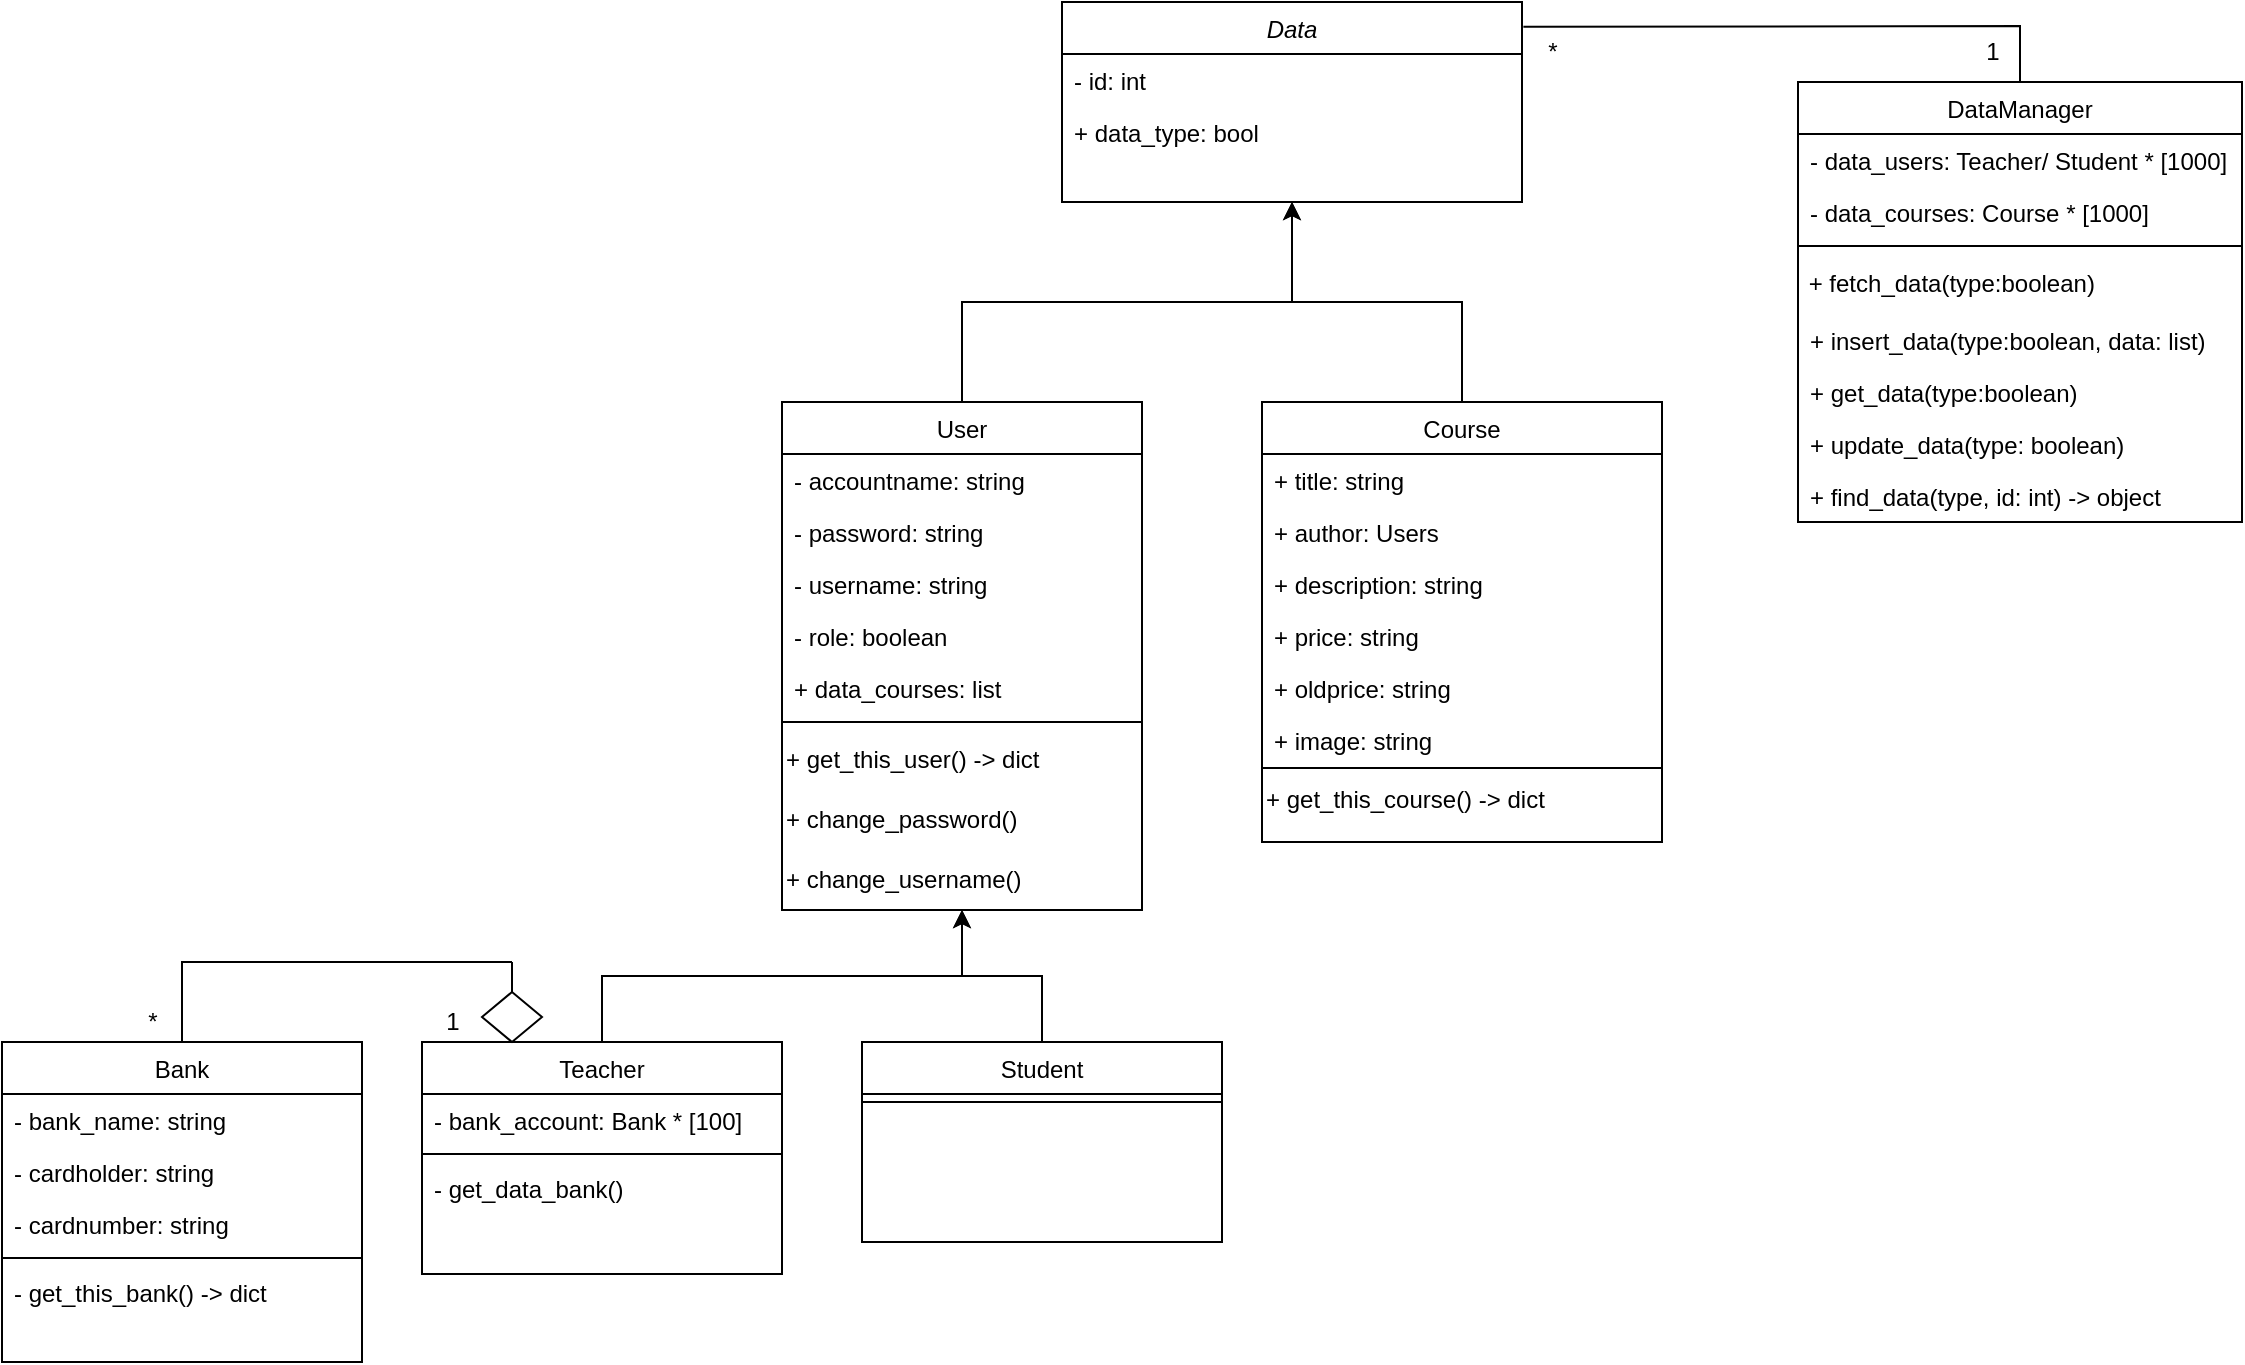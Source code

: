 <mxfile version="24.4.13" type="device">
  <diagram id="C5RBs43oDa-KdzZeNtuy" name="Page-1">
    <mxGraphModel dx="1783" dy="569" grid="1" gridSize="10" guides="1" tooltips="1" connect="1" arrows="1" fold="1" page="1" pageScale="1" pageWidth="827" pageHeight="1169" math="0" shadow="0">
      <root>
        <mxCell id="WIyWlLk6GJQsqaUBKTNV-0" />
        <mxCell id="WIyWlLk6GJQsqaUBKTNV-1" parent="WIyWlLk6GJQsqaUBKTNV-0" />
        <mxCell id="zkfFHV4jXpPFQw0GAbJ--0" value="Data" style="swimlane;fontStyle=2;align=center;verticalAlign=top;childLayout=stackLayout;horizontal=1;startSize=26;horizontalStack=0;resizeParent=1;resizeLast=0;collapsible=1;marginBottom=0;rounded=0;shadow=0;strokeWidth=1;" parent="WIyWlLk6GJQsqaUBKTNV-1" vertex="1">
          <mxGeometry x="140" y="80" width="230" height="100" as="geometry">
            <mxRectangle x="230" y="140" width="160" height="26" as="alternateBounds" />
          </mxGeometry>
        </mxCell>
        <mxCell id="dGWZSjaGaNEGDS7ft2SP-1" value="- id: int" style="text;align=left;verticalAlign=top;spacingLeft=4;spacingRight=4;overflow=hidden;rotatable=0;points=[[0,0.5],[1,0.5]];portConstraint=eastwest;rounded=0;shadow=0;html=0;" parent="zkfFHV4jXpPFQw0GAbJ--0" vertex="1">
          <mxGeometry y="26" width="230" height="26" as="geometry" />
        </mxCell>
        <mxCell id="V5tZjTN5XGr2il_91O5r-17" value="+ data_type: bool" style="text;align=left;verticalAlign=top;spacingLeft=4;spacingRight=4;overflow=hidden;rotatable=0;points=[[0,0.5],[1,0.5]];portConstraint=eastwest;rounded=0;shadow=0;html=0;" parent="zkfFHV4jXpPFQw0GAbJ--0" vertex="1">
          <mxGeometry y="52" width="230" height="26" as="geometry" />
        </mxCell>
        <mxCell id="V5tZjTN5XGr2il_91O5r-1" style="edgeStyle=orthogonalEdgeStyle;rounded=0;orthogonalLoop=1;jettySize=auto;html=1;entryX=0.5;entryY=1;entryDx=0;entryDy=0;" parent="WIyWlLk6GJQsqaUBKTNV-1" source="zkfFHV4jXpPFQw0GAbJ--13" target="zkfFHV4jXpPFQw0GAbJ--0" edge="1">
          <mxGeometry relative="1" as="geometry" />
        </mxCell>
        <mxCell id="zkfFHV4jXpPFQw0GAbJ--13" value="Course" style="swimlane;fontStyle=0;align=center;verticalAlign=top;childLayout=stackLayout;horizontal=1;startSize=26;horizontalStack=0;resizeParent=1;resizeLast=0;collapsible=1;marginBottom=0;rounded=0;shadow=0;strokeWidth=1;" parent="WIyWlLk6GJQsqaUBKTNV-1" vertex="1">
          <mxGeometry x="240" y="280" width="200" height="220" as="geometry">
            <mxRectangle x="340" y="380" width="170" height="26" as="alternateBounds" />
          </mxGeometry>
        </mxCell>
        <mxCell id="zkfFHV4jXpPFQw0GAbJ--14" value="+ title: string" style="text;align=left;verticalAlign=top;spacingLeft=4;spacingRight=4;overflow=hidden;rotatable=0;points=[[0,0.5],[1,0.5]];portConstraint=eastwest;" parent="zkfFHV4jXpPFQw0GAbJ--13" vertex="1">
          <mxGeometry y="26" width="200" height="26" as="geometry" />
        </mxCell>
        <mxCell id="V5tZjTN5XGr2il_91O5r-4" value="+ author: Users" style="text;align=left;verticalAlign=top;spacingLeft=4;spacingRight=4;overflow=hidden;rotatable=0;points=[[0,0.5],[1,0.5]];portConstraint=eastwest;" parent="zkfFHV4jXpPFQw0GAbJ--13" vertex="1">
          <mxGeometry y="52" width="200" height="26" as="geometry" />
        </mxCell>
        <mxCell id="V5tZjTN5XGr2il_91O5r-5" value="+ description: string" style="text;align=left;verticalAlign=top;spacingLeft=4;spacingRight=4;overflow=hidden;rotatable=0;points=[[0,0.5],[1,0.5]];portConstraint=eastwest;" parent="zkfFHV4jXpPFQw0GAbJ--13" vertex="1">
          <mxGeometry y="78" width="200" height="26" as="geometry" />
        </mxCell>
        <mxCell id="V5tZjTN5XGr2il_91O5r-13" value="+ price: string" style="text;align=left;verticalAlign=top;spacingLeft=4;spacingRight=4;overflow=hidden;rotatable=0;points=[[0,0.5],[1,0.5]];portConstraint=eastwest;" parent="zkfFHV4jXpPFQw0GAbJ--13" vertex="1">
          <mxGeometry y="104" width="200" height="26" as="geometry" />
        </mxCell>
        <mxCell id="V5tZjTN5XGr2il_91O5r-14" value="+ oldprice: string" style="text;align=left;verticalAlign=top;spacingLeft=4;spacingRight=4;overflow=hidden;rotatable=0;points=[[0,0.5],[1,0.5]];portConstraint=eastwest;" parent="zkfFHV4jXpPFQw0GAbJ--13" vertex="1">
          <mxGeometry y="130" width="200" height="26" as="geometry" />
        </mxCell>
        <mxCell id="V5tZjTN5XGr2il_91O5r-15" value="+ image: string" style="text;align=left;verticalAlign=top;spacingLeft=4;spacingRight=4;overflow=hidden;rotatable=0;points=[[0,0.5],[1,0.5]];portConstraint=eastwest;" parent="zkfFHV4jXpPFQw0GAbJ--13" vertex="1">
          <mxGeometry y="156" width="200" height="26" as="geometry" />
        </mxCell>
        <mxCell id="zkfFHV4jXpPFQw0GAbJ--15" value="" style="line;html=1;strokeWidth=1;align=left;verticalAlign=middle;spacingTop=-1;spacingLeft=3;spacingRight=3;rotatable=0;labelPosition=right;points=[];portConstraint=eastwest;" parent="zkfFHV4jXpPFQw0GAbJ--13" vertex="1">
          <mxGeometry y="182" width="200" height="2" as="geometry" />
        </mxCell>
        <mxCell id="XUHwCTbrXwd2QGcEJ7wP-3" value="+ get_this_course() -&amp;gt; dict" style="text;html=1;align=left;verticalAlign=middle;resizable=0;points=[];autosize=1;strokeColor=none;fillColor=none;" parent="zkfFHV4jXpPFQw0GAbJ--13" vertex="1">
          <mxGeometry y="184" width="200" height="30" as="geometry" />
        </mxCell>
        <mxCell id="zkfFHV4jXpPFQw0GAbJ--17" value="DataManager" style="swimlane;fontStyle=0;align=center;verticalAlign=top;childLayout=stackLayout;horizontal=1;startSize=26;horizontalStack=0;resizeParent=1;resizeLast=0;collapsible=1;marginBottom=0;rounded=0;shadow=0;strokeWidth=1;" parent="WIyWlLk6GJQsqaUBKTNV-1" vertex="1">
          <mxGeometry x="508" y="120" width="222" height="220" as="geometry">
            <mxRectangle x="550" y="140" width="160" height="26" as="alternateBounds" />
          </mxGeometry>
        </mxCell>
        <mxCell id="zkfFHV4jXpPFQw0GAbJ--18" value="- data_users: Teacher/ Student * [1000] " style="text;align=left;verticalAlign=top;spacingLeft=4;spacingRight=4;overflow=hidden;rotatable=0;points=[[0,0.5],[1,0.5]];portConstraint=eastwest;" parent="zkfFHV4jXpPFQw0GAbJ--17" vertex="1">
          <mxGeometry y="26" width="222" height="26" as="geometry" />
        </mxCell>
        <mxCell id="XUHwCTbrXwd2QGcEJ7wP-0" value="- data_courses: Course * [1000] " style="text;align=left;verticalAlign=top;spacingLeft=4;spacingRight=4;overflow=hidden;rotatable=0;points=[[0,0.5],[1,0.5]];portConstraint=eastwest;" parent="zkfFHV4jXpPFQw0GAbJ--17" vertex="1">
          <mxGeometry y="52" width="222" height="26" as="geometry" />
        </mxCell>
        <mxCell id="zkfFHV4jXpPFQw0GAbJ--23" value="" style="line;html=1;strokeWidth=1;align=left;verticalAlign=middle;spacingTop=-1;spacingLeft=3;spacingRight=3;rotatable=0;labelPosition=right;points=[];portConstraint=eastwest;" parent="zkfFHV4jXpPFQw0GAbJ--17" vertex="1">
          <mxGeometry y="78" width="222" height="8" as="geometry" />
        </mxCell>
        <mxCell id="dGWZSjaGaNEGDS7ft2SP-53" value="&amp;nbsp;+ fetch_data(type:boolean)" style="text;html=1;align=left;verticalAlign=middle;resizable=0;points=[];autosize=1;strokeColor=none;fillColor=none;" parent="zkfFHV4jXpPFQw0GAbJ--17" vertex="1">
          <mxGeometry y="86" width="222" height="30" as="geometry" />
        </mxCell>
        <mxCell id="dGWZSjaGaNEGDS7ft2SP-0" value="+ insert_data(type:boolean, data: list)" style="text;align=left;verticalAlign=top;spacingLeft=4;spacingRight=4;overflow=hidden;rotatable=0;points=[[0,0.5],[1,0.5]];portConstraint=eastwest;" parent="zkfFHV4jXpPFQw0GAbJ--17" vertex="1">
          <mxGeometry y="116" width="222" height="26" as="geometry" />
        </mxCell>
        <mxCell id="XUHwCTbrXwd2QGcEJ7wP-1" value="+ get_data(type:boolean)" style="text;align=left;verticalAlign=top;spacingLeft=4;spacingRight=4;overflow=hidden;rotatable=0;points=[[0,0.5],[1,0.5]];portConstraint=eastwest;" parent="zkfFHV4jXpPFQw0GAbJ--17" vertex="1">
          <mxGeometry y="142" width="222" height="26" as="geometry" />
        </mxCell>
        <mxCell id="XUHwCTbrXwd2QGcEJ7wP-11" value="+ update_data(type: boolean)" style="text;align=left;verticalAlign=top;spacingLeft=4;spacingRight=4;overflow=hidden;rotatable=0;points=[[0,0.5],[1,0.5]];portConstraint=eastwest;" parent="zkfFHV4jXpPFQw0GAbJ--17" vertex="1">
          <mxGeometry y="168" width="222" height="26" as="geometry" />
        </mxCell>
        <mxCell id="KX20Zn50f5C3wX6E_BQ1-1" value="+ find_data(type, id: int) -&gt; object" style="text;align=left;verticalAlign=top;spacingLeft=4;spacingRight=4;overflow=hidden;rotatable=0;points=[[0,0.5],[1,0.5]];portConstraint=eastwest;" parent="zkfFHV4jXpPFQw0GAbJ--17" vertex="1">
          <mxGeometry y="194" width="222" height="26" as="geometry" />
        </mxCell>
        <mxCell id="V5tZjTN5XGr2il_91O5r-3" style="edgeStyle=orthogonalEdgeStyle;rounded=0;orthogonalLoop=1;jettySize=auto;html=1;entryX=0.5;entryY=1;entryDx=0;entryDy=0;" parent="WIyWlLk6GJQsqaUBKTNV-1" source="dGWZSjaGaNEGDS7ft2SP-2" target="zkfFHV4jXpPFQw0GAbJ--0" edge="1">
          <mxGeometry relative="1" as="geometry">
            <Array as="points">
              <mxPoint x="90" y="230" />
              <mxPoint x="255" y="230" />
            </Array>
          </mxGeometry>
        </mxCell>
        <mxCell id="dGWZSjaGaNEGDS7ft2SP-2" value="User" style="swimlane;fontStyle=0;align=center;verticalAlign=top;childLayout=stackLayout;horizontal=1;startSize=26;horizontalStack=0;resizeParent=1;resizeLast=0;collapsible=1;marginBottom=0;rounded=0;shadow=0;strokeWidth=1;" parent="WIyWlLk6GJQsqaUBKTNV-1" vertex="1">
          <mxGeometry y="280" width="180" height="254" as="geometry">
            <mxRectangle x="130" y="380" width="160" height="26" as="alternateBounds" />
          </mxGeometry>
        </mxCell>
        <mxCell id="dGWZSjaGaNEGDS7ft2SP-3" value="- accountname: string" style="text;align=left;verticalAlign=top;spacingLeft=4;spacingRight=4;overflow=hidden;rotatable=0;points=[[0,0.5],[1,0.5]];portConstraint=eastwest;" parent="dGWZSjaGaNEGDS7ft2SP-2" vertex="1">
          <mxGeometry y="26" width="180" height="26" as="geometry" />
        </mxCell>
        <mxCell id="dGWZSjaGaNEGDS7ft2SP-11" value="- password: string" style="text;align=left;verticalAlign=top;spacingLeft=4;spacingRight=4;overflow=hidden;rotatable=0;points=[[0,0.5],[1,0.5]];portConstraint=eastwest;rounded=0;shadow=0;html=0;" parent="dGWZSjaGaNEGDS7ft2SP-2" vertex="1">
          <mxGeometry y="52" width="180" height="26" as="geometry" />
        </mxCell>
        <mxCell id="dGWZSjaGaNEGDS7ft2SP-4" value="- username: string" style="text;align=left;verticalAlign=top;spacingLeft=4;spacingRight=4;overflow=hidden;rotatable=0;points=[[0,0.5],[1,0.5]];portConstraint=eastwest;rounded=0;shadow=0;html=0;" parent="dGWZSjaGaNEGDS7ft2SP-2" vertex="1">
          <mxGeometry y="78" width="180" height="26" as="geometry" />
        </mxCell>
        <mxCell id="dGWZSjaGaNEGDS7ft2SP-12" value="- role: boolean" style="text;align=left;verticalAlign=top;spacingLeft=4;spacingRight=4;overflow=hidden;rotatable=0;points=[[0,0.5],[1,0.5]];portConstraint=eastwest;rounded=0;shadow=0;html=0;" parent="dGWZSjaGaNEGDS7ft2SP-2" vertex="1">
          <mxGeometry y="104" width="180" height="26" as="geometry" />
        </mxCell>
        <mxCell id="dGWZSjaGaNEGDS7ft2SP-23" value="+ data_courses: list" style="text;align=left;verticalAlign=top;spacingLeft=4;spacingRight=4;overflow=hidden;rotatable=0;points=[[0,0.5],[1,0.5]];portConstraint=eastwest;rounded=0;shadow=0;html=0;" parent="dGWZSjaGaNEGDS7ft2SP-2" vertex="1">
          <mxGeometry y="130" width="180" height="26" as="geometry" />
        </mxCell>
        <mxCell id="dGWZSjaGaNEGDS7ft2SP-5" value="" style="line;html=1;strokeWidth=1;align=left;verticalAlign=middle;spacingTop=-1;spacingLeft=3;spacingRight=3;rotatable=0;labelPosition=right;points=[];portConstraint=eastwest;" parent="dGWZSjaGaNEGDS7ft2SP-2" vertex="1">
          <mxGeometry y="156" width="180" height="8" as="geometry" />
        </mxCell>
        <mxCell id="XUHwCTbrXwd2QGcEJ7wP-2" value="+ get_this_user() -&amp;gt; dict" style="text;html=1;align=left;verticalAlign=middle;resizable=0;points=[];autosize=1;strokeColor=none;fillColor=none;" parent="dGWZSjaGaNEGDS7ft2SP-2" vertex="1">
          <mxGeometry y="164" width="180" height="30" as="geometry" />
        </mxCell>
        <mxCell id="KliBYHnFznWAlUROl2JT-0" value="+ change_password()" style="text;html=1;align=left;verticalAlign=middle;resizable=0;points=[];autosize=1;strokeColor=none;fillColor=none;" vertex="1" parent="dGWZSjaGaNEGDS7ft2SP-2">
          <mxGeometry y="194" width="180" height="30" as="geometry" />
        </mxCell>
        <mxCell id="KliBYHnFznWAlUROl2JT-1" value="+ change_username()" style="text;html=1;align=left;verticalAlign=middle;resizable=0;points=[];autosize=1;strokeColor=none;fillColor=none;" vertex="1" parent="dGWZSjaGaNEGDS7ft2SP-2">
          <mxGeometry y="224" width="180" height="30" as="geometry" />
        </mxCell>
        <mxCell id="dGWZSjaGaNEGDS7ft2SP-25" style="edgeStyle=orthogonalEdgeStyle;rounded=0;orthogonalLoop=1;jettySize=auto;html=1;entryX=0.5;entryY=1;entryDx=0;entryDy=0;" parent="WIyWlLk6GJQsqaUBKTNV-1" source="dGWZSjaGaNEGDS7ft2SP-13" target="dGWZSjaGaNEGDS7ft2SP-2" edge="1">
          <mxGeometry relative="1" as="geometry" />
        </mxCell>
        <mxCell id="dGWZSjaGaNEGDS7ft2SP-13" value="Teacher" style="swimlane;fontStyle=0;align=center;verticalAlign=top;childLayout=stackLayout;horizontal=1;startSize=26;horizontalStack=0;resizeParent=1;resizeLast=0;collapsible=1;marginBottom=0;rounded=0;shadow=0;strokeWidth=1;" parent="WIyWlLk6GJQsqaUBKTNV-1" vertex="1">
          <mxGeometry x="-180" y="600" width="180" height="116" as="geometry">
            <mxRectangle x="130" y="380" width="160" height="26" as="alternateBounds" />
          </mxGeometry>
        </mxCell>
        <mxCell id="dGWZSjaGaNEGDS7ft2SP-16" value="- bank_account: Bank * [100]" style="text;align=left;verticalAlign=top;spacingLeft=4;spacingRight=4;overflow=hidden;rotatable=0;points=[[0,0.5],[1,0.5]];portConstraint=eastwest;rounded=0;shadow=0;html=0;" parent="dGWZSjaGaNEGDS7ft2SP-13" vertex="1">
          <mxGeometry y="26" width="180" height="26" as="geometry" />
        </mxCell>
        <mxCell id="dGWZSjaGaNEGDS7ft2SP-18" value="" style="line;html=1;strokeWidth=1;align=left;verticalAlign=middle;spacingTop=-1;spacingLeft=3;spacingRight=3;rotatable=0;labelPosition=right;points=[];portConstraint=eastwest;" parent="dGWZSjaGaNEGDS7ft2SP-13" vertex="1">
          <mxGeometry y="52" width="180" height="8" as="geometry" />
        </mxCell>
        <mxCell id="KliBYHnFznWAlUROl2JT-3" value="- get_data_bank()" style="text;align=left;verticalAlign=top;spacingLeft=4;spacingRight=4;overflow=hidden;rotatable=0;points=[[0,0.5],[1,0.5]];portConstraint=eastwest;rounded=0;shadow=0;html=0;" vertex="1" parent="dGWZSjaGaNEGDS7ft2SP-13">
          <mxGeometry y="60" width="180" height="26" as="geometry" />
        </mxCell>
        <mxCell id="dGWZSjaGaNEGDS7ft2SP-26" style="edgeStyle=orthogonalEdgeStyle;rounded=0;orthogonalLoop=1;jettySize=auto;html=1;entryX=0.5;entryY=1;entryDx=0;entryDy=0;" parent="WIyWlLk6GJQsqaUBKTNV-1" source="dGWZSjaGaNEGDS7ft2SP-19" target="dGWZSjaGaNEGDS7ft2SP-2" edge="1">
          <mxGeometry relative="1" as="geometry" />
        </mxCell>
        <mxCell id="dGWZSjaGaNEGDS7ft2SP-19" value="Student" style="swimlane;fontStyle=0;align=center;verticalAlign=top;childLayout=stackLayout;horizontal=1;startSize=26;horizontalStack=0;resizeParent=1;resizeLast=0;collapsible=1;marginBottom=0;rounded=0;shadow=0;strokeWidth=1;" parent="WIyWlLk6GJQsqaUBKTNV-1" vertex="1">
          <mxGeometry x="40" y="600" width="180" height="100" as="geometry">
            <mxRectangle x="130" y="380" width="160" height="26" as="alternateBounds" />
          </mxGeometry>
        </mxCell>
        <mxCell id="dGWZSjaGaNEGDS7ft2SP-24" value="" style="line;html=1;strokeWidth=1;align=left;verticalAlign=middle;spacingTop=-1;spacingLeft=3;spacingRight=3;rotatable=0;labelPosition=right;points=[];portConstraint=eastwest;" parent="dGWZSjaGaNEGDS7ft2SP-19" vertex="1">
          <mxGeometry y="26" width="180" height="8" as="geometry" />
        </mxCell>
        <mxCell id="dGWZSjaGaNEGDS7ft2SP-29" value="Bank" style="swimlane;fontStyle=0;align=center;verticalAlign=top;childLayout=stackLayout;horizontal=1;startSize=26;horizontalStack=0;resizeParent=1;resizeLast=0;collapsible=1;marginBottom=0;rounded=0;shadow=0;strokeWidth=1;" parent="WIyWlLk6GJQsqaUBKTNV-1" vertex="1">
          <mxGeometry x="-390" y="600" width="180" height="160" as="geometry">
            <mxRectangle x="130" y="380" width="160" height="26" as="alternateBounds" />
          </mxGeometry>
        </mxCell>
        <mxCell id="dGWZSjaGaNEGDS7ft2SP-42" value="- bank_name: string" style="text;align=left;verticalAlign=top;spacingLeft=4;spacingRight=4;overflow=hidden;rotatable=0;points=[[0,0.5],[1,0.5]];portConstraint=eastwest;rounded=0;shadow=0;html=0;" parent="dGWZSjaGaNEGDS7ft2SP-29" vertex="1">
          <mxGeometry y="26" width="180" height="26" as="geometry" />
        </mxCell>
        <mxCell id="dGWZSjaGaNEGDS7ft2SP-31" value="- cardholder: string" style="text;align=left;verticalAlign=top;spacingLeft=4;spacingRight=4;overflow=hidden;rotatable=0;points=[[0,0.5],[1,0.5]];portConstraint=eastwest;rounded=0;shadow=0;html=0;" parent="dGWZSjaGaNEGDS7ft2SP-29" vertex="1">
          <mxGeometry y="52" width="180" height="26" as="geometry" />
        </mxCell>
        <mxCell id="dGWZSjaGaNEGDS7ft2SP-32" value="- cardnumber: string" style="text;align=left;verticalAlign=top;spacingLeft=4;spacingRight=4;overflow=hidden;rotatable=0;points=[[0,0.5],[1,0.5]];portConstraint=eastwest;rounded=0;shadow=0;html=0;" parent="dGWZSjaGaNEGDS7ft2SP-29" vertex="1">
          <mxGeometry y="78" width="180" height="26" as="geometry" />
        </mxCell>
        <mxCell id="dGWZSjaGaNEGDS7ft2SP-33" value="" style="line;html=1;strokeWidth=1;align=left;verticalAlign=middle;spacingTop=-1;spacingLeft=3;spacingRight=3;rotatable=0;labelPosition=right;points=[];portConstraint=eastwest;" parent="dGWZSjaGaNEGDS7ft2SP-29" vertex="1">
          <mxGeometry y="104" width="180" height="8" as="geometry" />
        </mxCell>
        <mxCell id="KliBYHnFznWAlUROl2JT-2" value="- get_this_bank() -&gt; dict" style="text;align=left;verticalAlign=top;spacingLeft=4;spacingRight=4;overflow=hidden;rotatable=0;points=[[0,0.5],[1,0.5]];portConstraint=eastwest;rounded=0;shadow=0;html=0;" vertex="1" parent="dGWZSjaGaNEGDS7ft2SP-29">
          <mxGeometry y="112" width="180" height="26" as="geometry" />
        </mxCell>
        <mxCell id="dGWZSjaGaNEGDS7ft2SP-37" value="" style="endArrow=none;html=1;rounded=0;exitX=0.5;exitY=0;exitDx=0;exitDy=0;entryX=0.25;entryY=0;entryDx=0;entryDy=0;" parent="WIyWlLk6GJQsqaUBKTNV-1" source="dGWZSjaGaNEGDS7ft2SP-38" target="dGWZSjaGaNEGDS7ft2SP-13" edge="1">
          <mxGeometry width="50" height="50" relative="1" as="geometry">
            <mxPoint x="-250" y="600" as="sourcePoint" />
            <mxPoint x="-200" y="550" as="targetPoint" />
            <Array as="points">
              <mxPoint x="-135" y="560" />
            </Array>
          </mxGeometry>
        </mxCell>
        <mxCell id="dGWZSjaGaNEGDS7ft2SP-39" value="" style="endArrow=none;html=1;rounded=0;exitX=0.5;exitY=0;exitDx=0;exitDy=0;" parent="WIyWlLk6GJQsqaUBKTNV-1" source="dGWZSjaGaNEGDS7ft2SP-29" edge="1">
          <mxGeometry width="50" height="50" relative="1" as="geometry">
            <mxPoint x="-300" y="600" as="sourcePoint" />
            <mxPoint x="-135" y="560" as="targetPoint" />
            <Array as="points">
              <mxPoint x="-300" y="560" />
            </Array>
          </mxGeometry>
        </mxCell>
        <mxCell id="dGWZSjaGaNEGDS7ft2SP-38" value="" style="rhombus;whiteSpace=wrap;html=1;" parent="WIyWlLk6GJQsqaUBKTNV-1" vertex="1">
          <mxGeometry x="-150" y="575" width="30" height="25" as="geometry" />
        </mxCell>
        <mxCell id="dGWZSjaGaNEGDS7ft2SP-43" value="*" style="text;html=1;align=center;verticalAlign=middle;resizable=0;points=[];autosize=1;strokeColor=none;fillColor=none;" parent="WIyWlLk6GJQsqaUBKTNV-1" vertex="1">
          <mxGeometry x="-330" y="575" width="30" height="30" as="geometry" />
        </mxCell>
        <mxCell id="dGWZSjaGaNEGDS7ft2SP-44" value="1" style="text;html=1;align=center;verticalAlign=middle;resizable=0;points=[];autosize=1;strokeColor=none;fillColor=none;" parent="WIyWlLk6GJQsqaUBKTNV-1" vertex="1">
          <mxGeometry x="-180" y="575" width="30" height="30" as="geometry" />
        </mxCell>
        <mxCell id="dGWZSjaGaNEGDS7ft2SP-50" value="" style="endArrow=none;html=1;rounded=0;entryX=1.003;entryY=0.124;entryDx=0;entryDy=0;entryPerimeter=0;exitX=0.5;exitY=0;exitDx=0;exitDy=0;" parent="WIyWlLk6GJQsqaUBKTNV-1" source="zkfFHV4jXpPFQw0GAbJ--17" target="zkfFHV4jXpPFQw0GAbJ--0" edge="1">
          <mxGeometry width="50" height="50" relative="1" as="geometry">
            <mxPoint x="505" y="110" as="sourcePoint" />
            <mxPoint x="387.0" y="111.002" as="targetPoint" />
            <Array as="points">
              <mxPoint x="619" y="92" />
            </Array>
          </mxGeometry>
        </mxCell>
        <mxCell id="dGWZSjaGaNEGDS7ft2SP-51" value="*" style="text;html=1;align=center;verticalAlign=middle;resizable=0;points=[];autosize=1;strokeColor=none;fillColor=none;" parent="WIyWlLk6GJQsqaUBKTNV-1" vertex="1">
          <mxGeometry x="370" y="90" width="30" height="30" as="geometry" />
        </mxCell>
        <mxCell id="dGWZSjaGaNEGDS7ft2SP-52" value="1" style="text;html=1;align=center;verticalAlign=middle;resizable=0;points=[];autosize=1;strokeColor=none;fillColor=none;" parent="WIyWlLk6GJQsqaUBKTNV-1" vertex="1">
          <mxGeometry x="590" y="90" width="30" height="30" as="geometry" />
        </mxCell>
      </root>
    </mxGraphModel>
  </diagram>
</mxfile>
